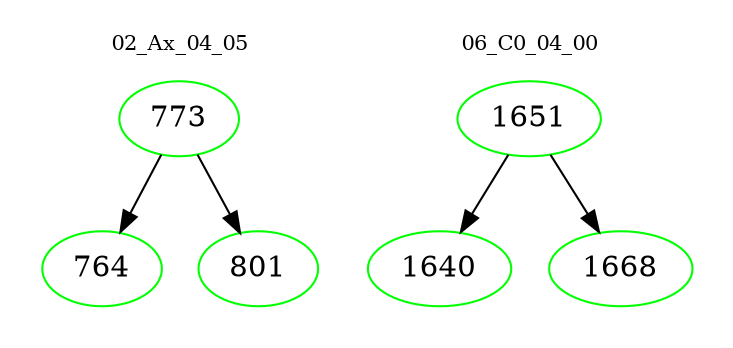 digraph{
subgraph cluster_0 {
color = white
label = "02_Ax_04_05";
fontsize=10;
T0_773 [label="773", color="green"]
T0_773 -> T0_764 [color="black"]
T0_764 [label="764", color="green"]
T0_773 -> T0_801 [color="black"]
T0_801 [label="801", color="green"]
}
subgraph cluster_1 {
color = white
label = "06_C0_04_00";
fontsize=10;
T1_1651 [label="1651", color="green"]
T1_1651 -> T1_1640 [color="black"]
T1_1640 [label="1640", color="green"]
T1_1651 -> T1_1668 [color="black"]
T1_1668 [label="1668", color="green"]
}
}
